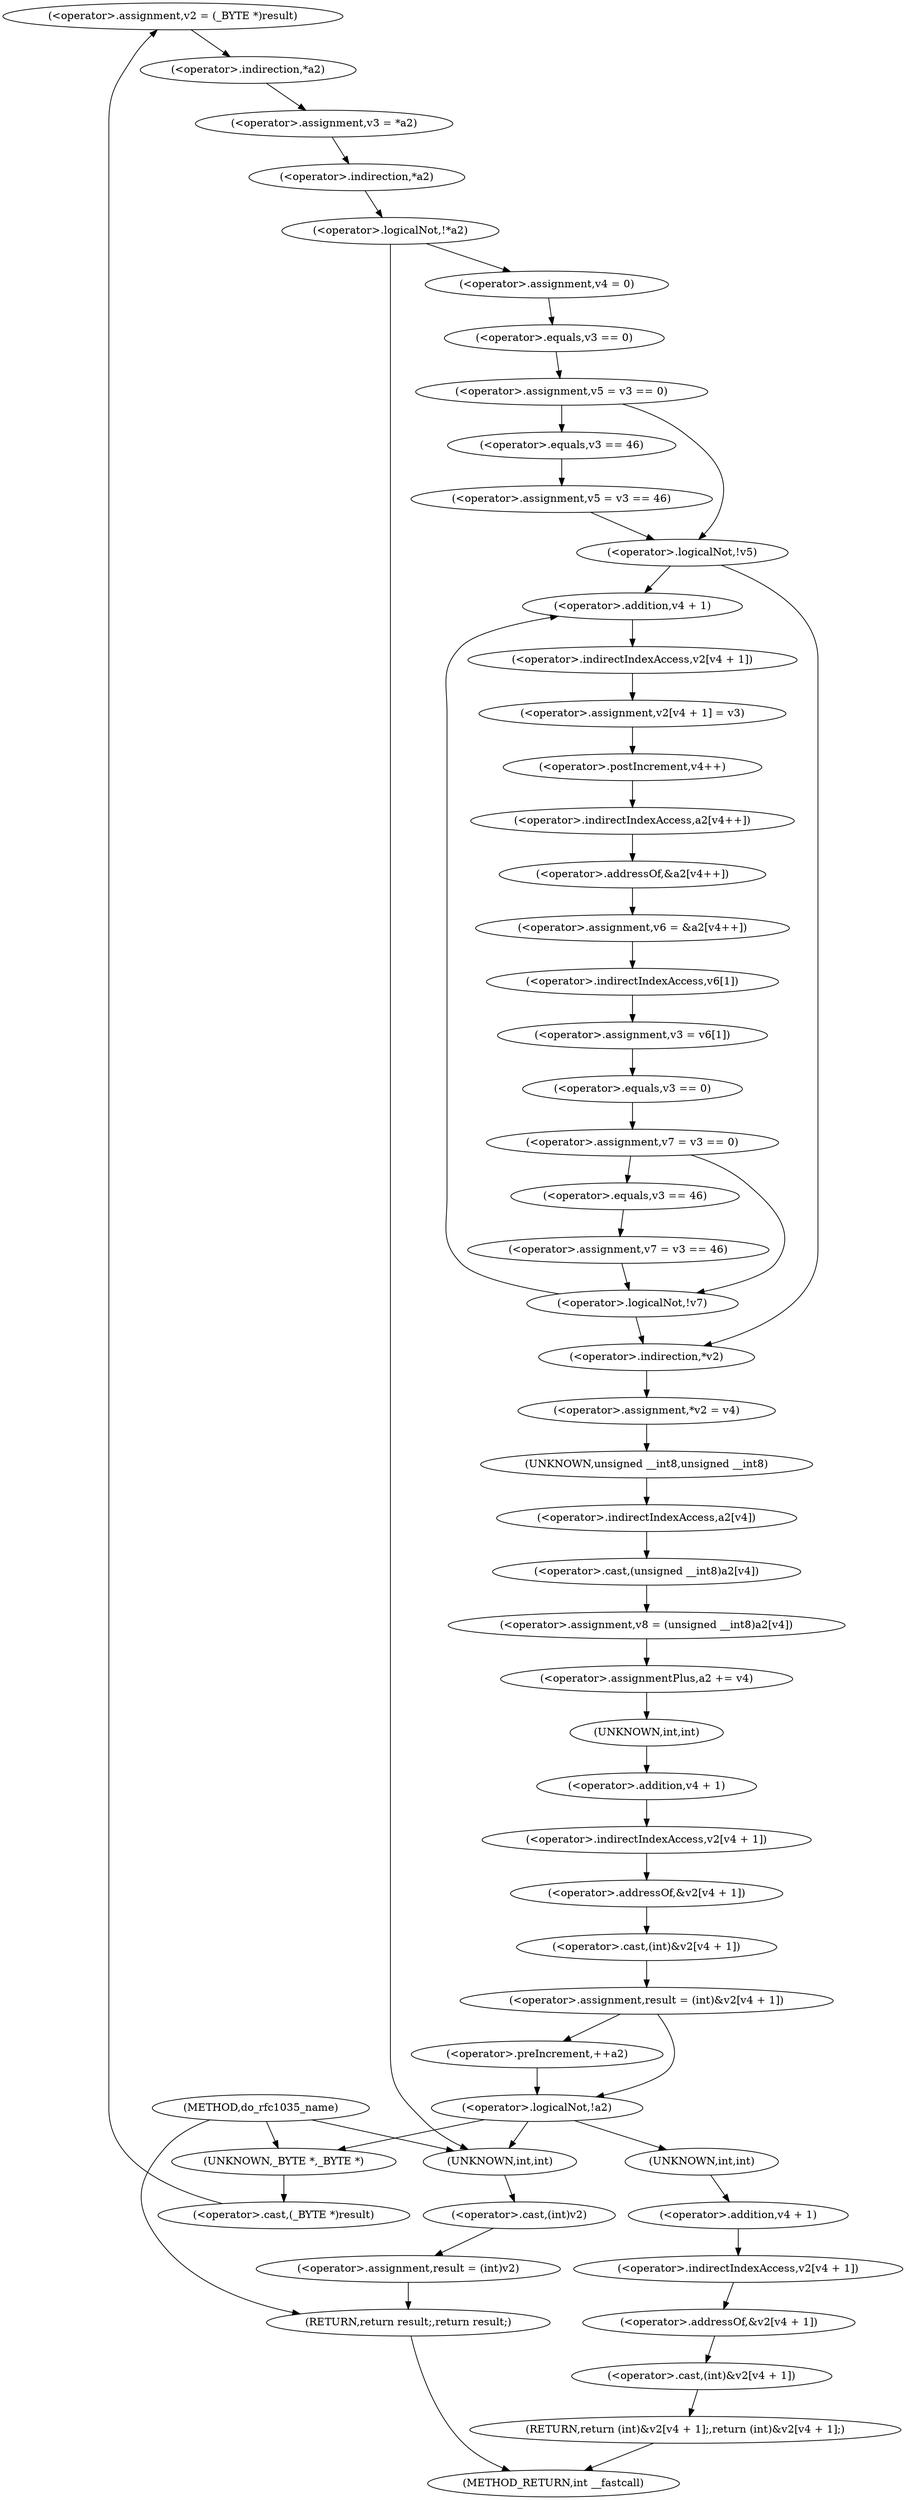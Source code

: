 digraph do_rfc1035_name {  
"1000125" [label = "(<operator>.assignment,v2 = (_BYTE *)result)" ]
"1000127" [label = "(<operator>.cast,(_BYTE *)result)" ]
"1000128" [label = "(UNKNOWN,_BYTE *,_BYTE *)" ]
"1000130" [label = "(<operator>.assignment,v3 = *a2)" ]
"1000132" [label = "(<operator>.indirection,*a2)" ]
"1000135" [label = "(<operator>.logicalNot,!*a2)" ]
"1000136" [label = "(<operator>.indirection,*a2)" ]
"1000139" [label = "(<operator>.assignment,v4 = 0)" ]
"1000142" [label = "(<operator>.assignment,v5 = v3 == 0)" ]
"1000144" [label = "(<operator>.equals,v3 == 0)" ]
"1000149" [label = "(<operator>.assignment,v5 = v3 == 46)" ]
"1000151" [label = "(<operator>.equals,v3 == 46)" ]
"1000155" [label = "(<operator>.logicalNot,!v5)" ]
"1000160" [label = "(<operator>.assignment,v2[v4 + 1] = v3)" ]
"1000161" [label = "(<operator>.indirectIndexAccess,v2[v4 + 1])" ]
"1000163" [label = "(<operator>.addition,v4 + 1)" ]
"1000167" [label = "(<operator>.assignment,v6 = &a2[v4++])" ]
"1000169" [label = "(<operator>.addressOf,&a2[v4++])" ]
"1000170" [label = "(<operator>.indirectIndexAccess,a2[v4++])" ]
"1000172" [label = "(<operator>.postIncrement,v4++)" ]
"1000174" [label = "(<operator>.assignment,v3 = v6[1])" ]
"1000176" [label = "(<operator>.indirectIndexAccess,v6[1])" ]
"1000179" [label = "(<operator>.assignment,v7 = v3 == 0)" ]
"1000181" [label = "(<operator>.equals,v3 == 0)" ]
"1000186" [label = "(<operator>.assignment,v7 = v3 == 46)" ]
"1000188" [label = "(<operator>.equals,v3 == 46)" ]
"1000191" [label = "(<operator>.logicalNot,!v7)" ]
"1000193" [label = "(<operator>.assignment,*v2 = v4)" ]
"1000194" [label = "(<operator>.indirection,*v2)" ]
"1000197" [label = "(<operator>.assignment,v8 = (unsigned __int8)a2[v4])" ]
"1000199" [label = "(<operator>.cast,(unsigned __int8)a2[v4])" ]
"1000200" [label = "(UNKNOWN,unsigned __int8,unsigned __int8)" ]
"1000201" [label = "(<operator>.indirectIndexAccess,a2[v4])" ]
"1000204" [label = "(<operator>.assignmentPlus,a2 += v4)" ]
"1000207" [label = "(<operator>.assignment,result = (int)&v2[v4 + 1])" ]
"1000209" [label = "(<operator>.cast,(int)&v2[v4 + 1])" ]
"1000210" [label = "(UNKNOWN,int,int)" ]
"1000211" [label = "(<operator>.addressOf,&v2[v4 + 1])" ]
"1000212" [label = "(<operator>.indirectIndexAccess,v2[v4 + 1])" ]
"1000214" [label = "(<operator>.addition,v4 + 1)" ]
"1000219" [label = "(<operator>.preIncrement,++a2)" ]
"1000222" [label = "(<operator>.logicalNot,!a2)" ]
"1000224" [label = "(RETURN,return (int)&v2[v4 + 1];,return (int)&v2[v4 + 1];)" ]
"1000225" [label = "(<operator>.cast,(int)&v2[v4 + 1])" ]
"1000226" [label = "(UNKNOWN,int,int)" ]
"1000227" [label = "(<operator>.addressOf,&v2[v4 + 1])" ]
"1000228" [label = "(<operator>.indirectIndexAccess,v2[v4 + 1])" ]
"1000230" [label = "(<operator>.addition,v4 + 1)" ]
"1000233" [label = "(<operator>.assignment,result = (int)v2)" ]
"1000235" [label = "(<operator>.cast,(int)v2)" ]
"1000236" [label = "(UNKNOWN,int,int)" ]
"1000238" [label = "(RETURN,return result;,return result;)" ]
"1000108" [label = "(METHOD,do_rfc1035_name)" ]
"1000240" [label = "(METHOD_RETURN,int __fastcall)" ]
  "1000125" -> "1000132" 
  "1000127" -> "1000125" 
  "1000128" -> "1000127" 
  "1000130" -> "1000136" 
  "1000132" -> "1000130" 
  "1000135" -> "1000236" 
  "1000135" -> "1000139" 
  "1000136" -> "1000135" 
  "1000139" -> "1000144" 
  "1000142" -> "1000151" 
  "1000142" -> "1000155" 
  "1000144" -> "1000142" 
  "1000149" -> "1000155" 
  "1000151" -> "1000149" 
  "1000155" -> "1000163" 
  "1000155" -> "1000194" 
  "1000160" -> "1000172" 
  "1000161" -> "1000160" 
  "1000163" -> "1000161" 
  "1000167" -> "1000176" 
  "1000169" -> "1000167" 
  "1000170" -> "1000169" 
  "1000172" -> "1000170" 
  "1000174" -> "1000181" 
  "1000176" -> "1000174" 
  "1000179" -> "1000191" 
  "1000179" -> "1000188" 
  "1000181" -> "1000179" 
  "1000186" -> "1000191" 
  "1000188" -> "1000186" 
  "1000191" -> "1000163" 
  "1000191" -> "1000194" 
  "1000193" -> "1000200" 
  "1000194" -> "1000193" 
  "1000197" -> "1000204" 
  "1000199" -> "1000197" 
  "1000200" -> "1000201" 
  "1000201" -> "1000199" 
  "1000204" -> "1000210" 
  "1000207" -> "1000219" 
  "1000207" -> "1000222" 
  "1000209" -> "1000207" 
  "1000210" -> "1000214" 
  "1000211" -> "1000209" 
  "1000212" -> "1000211" 
  "1000214" -> "1000212" 
  "1000219" -> "1000222" 
  "1000222" -> "1000226" 
  "1000222" -> "1000128" 
  "1000222" -> "1000236" 
  "1000224" -> "1000240" 
  "1000225" -> "1000224" 
  "1000226" -> "1000230" 
  "1000227" -> "1000225" 
  "1000228" -> "1000227" 
  "1000230" -> "1000228" 
  "1000233" -> "1000238" 
  "1000235" -> "1000233" 
  "1000236" -> "1000235" 
  "1000238" -> "1000240" 
  "1000108" -> "1000128" 
  "1000108" -> "1000236" 
  "1000108" -> "1000238" 
}
